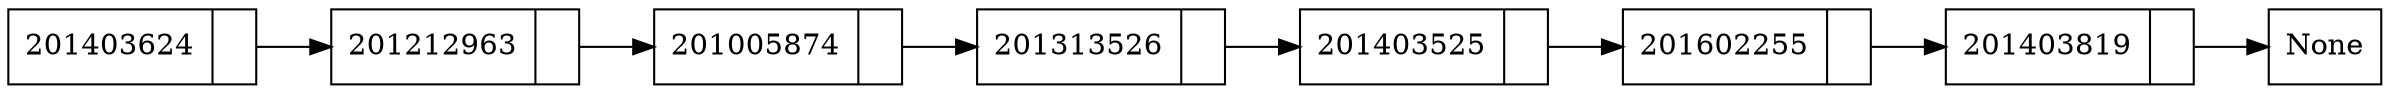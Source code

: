 digraph structs {
	node [shape=record]
	rankdir=LR
	<Modelos.LinkedList.node object at 0x03DC43F0> [label="{201403624|}"]
	<Modelos.LinkedList.node object at 0x03D4DCD0> [label="{201212963|}"]
	<Modelos.LinkedList.node object at 0x03DCBC10> [label="{201005874|}"]
	<Modelos.LinkedList.node object at 0x03DCBC30> [label="{201313526|}"]
	<Modelos.LinkedList.node object at 0x03DCBC50> [label="{201403525|}"]
	<Modelos.LinkedList.node object at 0x03DCB890> [label="{201602255|}"]
	<Modelos.LinkedList.node object at 0x03DD02D0> [label="{201403819|}"]
	<Modelos.LinkedList.node object at 0x03DC43F0> -> <Modelos.LinkedList.node object at 0x03D4DCD0>
	<Modelos.LinkedList.node object at 0x03D4DCD0> -> <Modelos.LinkedList.node object at 0x03DCBC10>
	<Modelos.LinkedList.node object at 0x03DCBC10> -> <Modelos.LinkedList.node object at 0x03DCBC30>
	<Modelos.LinkedList.node object at 0x03DCBC30> -> <Modelos.LinkedList.node object at 0x03DCBC50>
	<Modelos.LinkedList.node object at 0x03DCBC50> -> <Modelos.LinkedList.node object at 0x03DCB890>
	<Modelos.LinkedList.node object at 0x03DCB890> -> <Modelos.LinkedList.node object at 0x03DD02D0>
	<Modelos.LinkedList.node object at 0x03DD02D0> -> None
}
